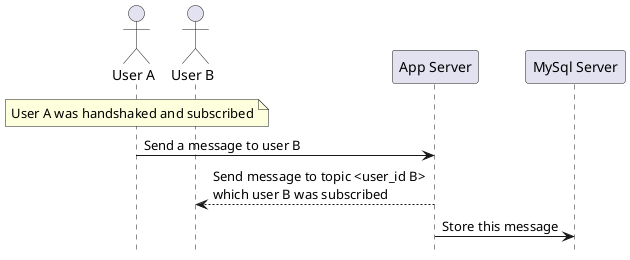 @startuml chatsingle
hide footbox

actor "User A"
actor "User B"

note over "User A": User A was handshaked and subscribed
"User A" -> "App Server": Send a message to user B
"App Server" --> "User B": Send message to topic <user_id B> \nwhich user B was subscribed
"App Server" -> "MySql Server": Store this message

@enduml